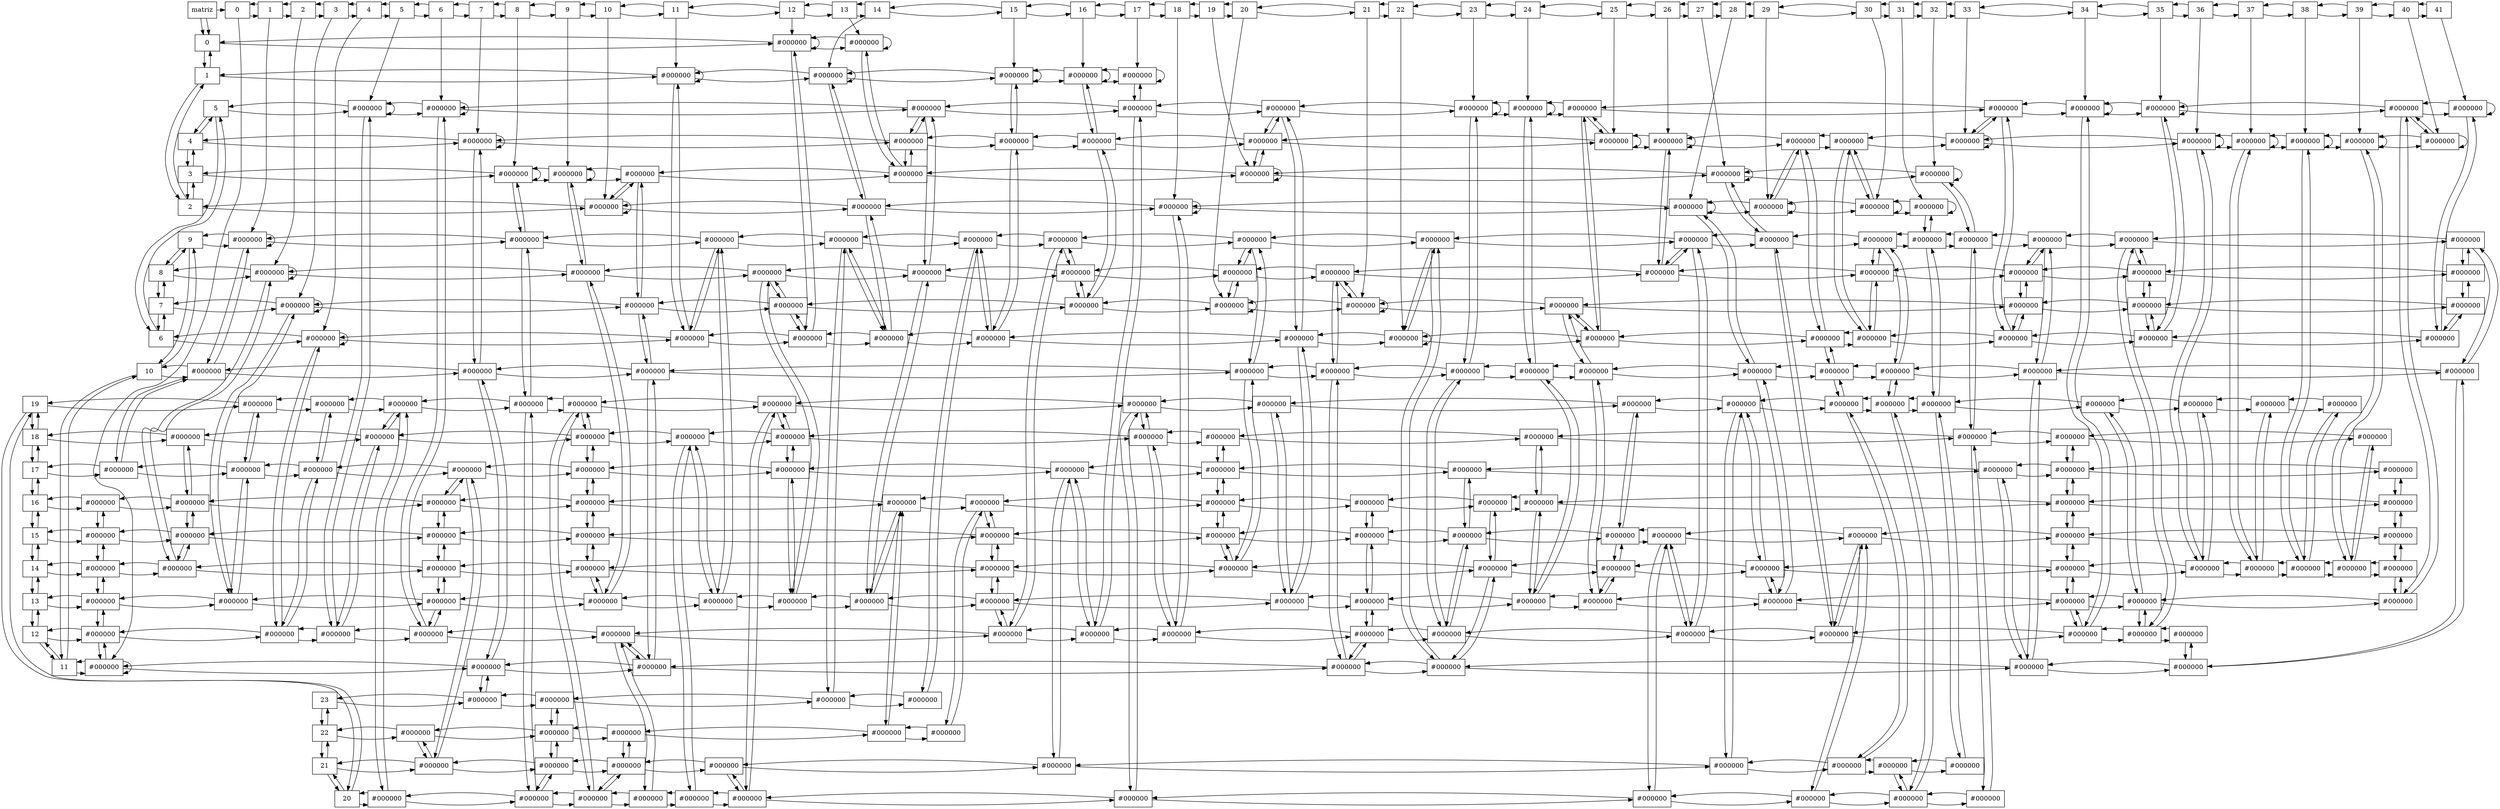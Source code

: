 digraph{
node[shape=box];{
rank=min;
matriz;n924870807[label="0"];
n909858231[label="1"];
n646443027[label="2"];
n444549100[label="3"];
n783282404[label="4"];
n1121295979[label="5"];
n1540094282[label="6"];
n996906488[label="7"];
n1787984545[label="8"];
n73045854[label="9"];
n6238006[label="10"];
n1736224400[label="11"];
n516069292[label="12"];
n1316094797[label="13"];
n925737770[label="14"];
n900174705[label="15"];
n1062346142[label="16"];
n1633945938[label="17"];
n998953639[label="18"];
n851440316[label="19"];
n489596824[label="20"];
n1556157430[label="21"];
n833879331[label="22"];
n2085934011[label="23"];
n338602446[label="24"];
n1084511774[label="25"];
n1859187148[label="26"];
n885206694[label="27"];
n1438814505[label="28"];
n926165289[label="29"];
n1577316498[label="30"];
n1939358698[label="31"];
n848482153[label="32"];
n620348787[label="33"];
n1707030046[label="34"];
n1409920592[label="35"];
n1891945023[label="36"];
n444353289[label="37"];
n116359582[label="38"];
n529384509[label="39"];
n1229877441[label="40"];
n831672034[label="41"];
}{
rank=same;
n1267456575[label="0"];
n987120479[label="#000000"];
n10810556[label="#000000"];
}{
rank=same;
n602038036[label="1"];
n908927861[label="#000000"];
n1047085652[label="#000000"];
n433016881[label="#000000"];
n686073571[label="#000000"];
n1997344257[label="#000000"];
}{
rank=same;
n50501974[label="2"];
n1622085599[label="#000000"];
n1844543127[label="#000000"];
n1922238510[label="#000000"];
n1699538691[label="#000000"];
n2097532290[label="#000000"];
n468062579[label="#000000"];
n1910421593[label="#000000"];
}{
rank=same;
n1940401566[label="3"];
n538085300[label="#000000"];
n190080844[label="#000000"];
n256641551[label="#000000"];
n1027216037[label="#000000"];
n161549713[label="#000000"];
n560424430[label="#000000"];
n1309941695[label="#000000"];
}{
rank=same;
n601265122[label="4"];
n572182412[label="#000000"];
n952665652[label="#000000"];
n1448054645[label="#000000"];
n1091653597[label="#000000"];
n889425628[label="#000000"];
n1233540974[label="#000000"];
n1670925580[label="#000000"];
n675055877[label="#000000"];
n23103408[label="#000000"];
n2049347029[label="#000000"];
n1534545840[label="#000000"];
n391090554[label="#000000"];
n311937316[label="#000000"];
n1544664710[label="#000000"];
n1039825019[label="#000000"];
}{
rank=same;
n1448471295[label="5"];
n2057816056[label="#000000"];
n735312812[label="#000000"];
n1166305037[label="#000000"];
n1023377232[label="#000000"];
n2024007472[label="#000000"];
n1276734739[label="#000000"];
n717477778[label="#000000"];
n1828792421[label="#000000"];
n175949970[label="#000000"];
n227167547[label="#000000"];
n968975455[label="#000000"];
n1567043842[label="#000000"];
n833837668[label="#000000"];
}{
rank=same;
n1854880508[label="6"];
n1558071534[label="#000000"];
n945134934[label="#000000"];
n320770114[label="#000000"];
n72417287[label="#000000"];
n719761755[label="#000000"];
n1045247612[label="#000000"];
n1505115511[label="#000000"];
n1441484670[label="#000000"];
n1243107569[label="#000000"];
n489779480[label="#000000"];
n1963244108[label="#000000"];
n2048625453[label="#000000"];
n1913439047[label="#000000"];
}{
rank=same;
n1688458671[label="7"];
n883279277[label="#000000"];
n306275063[label="#000000"];
n113483011[label="#000000"];
n2083995353[label="#000000"];
n1722090591[label="#000000"];
n2137691302[label="#000000"];
n1700476365[label="#000000"];
n551489097[label="#000000"];
n1855353329[label="#000000"];
n1165100833[label="#000000"];
}{
rank=same;
n2033956639[label="8"];
n558781239[label="#000000"];
n2081072918[label="#000000"];
n689241273[label="#000000"];
n221455819[label="#000000"];
n1580669105[label="#000000"];
n2007770742[label="#000000"];
n2035543310[label="#000000"];
n1843036818[label="#000000"];
n189725960[label="#000000"];
n499639681[label="#000000"];
n2065322154[label="#000000"];
n1122861897[label="#000000"];
}{
rank=same;
n1052217505[label="9"];
n486441243[label="#000000"];
n902307118[label="#000000"];
n454113045[label="#000000"];
n421629518[label="#000000"];
n1899967016[label="#000000"];
n82538572[label="#000000"];
n374363739[label="#000000"];
n60221729[label="#000000"];
n196097289[label="#000000"];
n1409703203[label="#000000"];
n1089485686[label="#000000"];
n1956318632[label="#000000"];
n2122937935[label="#000000"];
n402703352[label="#000000"];
n1508536325[label="#000000"];
n1966129373[label="#000000"];
}{
rank=same;
n1086257978[label="10"];
n1581252566[label="#000000"];
n1415562828[label="#000000"];
n664457778[label="#000000"];
n281709264[label="#000000"];
n833230416[label="#000000"];
n460184463[label="#000000"];
n1779925394[label="#000000"];
n776931850[label="#000000"];
n1328972037[label="#000000"];
n980589263[label="#000000"];
n1816102658[label="#000000"];
n980869077[label="#000000"];
n1102274359[label="#000000"];
}{
rank=same;
n1866010924[label="11"];
n2133757022[label="#000000"];
n1940552729[label="#000000"];
n675012540[label="#000000"];
n254544870[label="#000000"];
n74136097[label="#000000"];
n604095489[label="#000000"];
n1387346178[label="#000000"];
}{
rank=same;
n1034779529[label="12"];
n1615524911[label="#000000"];
n1245779435[label="#000000"];
n300108936[label="#000000"];
n1204034574[label="#000000"];
n1880646485[label="#000000"];
n850714352[label="#000000"];
n968377122[label="#000000"];
n1585122423[label="#000000"];
n1833623078[label="#000000"];
n2032000545[label="#000000"];
n38220659[label="#000000"];
n72982520[label="#000000"];
n1062849211[label="#000000"];
n681764775[label="#000000"];
n323323243[label="#000000"];
}{
rank=same;
n1529573028[label="13"];
n710310760[label="#000000"];
n360070746[label="#000000"];
n715628354[label="#000000"];
n720997116[label="#000000"];
n871184880[label="#000000"];
n390939961[label="#000000"];
n17204509[label="#000000"];
n1733185963[label="#000000"];
n1035388427[label="#000000"];
n1076836361[label="#000000"];
n1974760316[label="#000000"];
n1617078120[label="#000000"];
n1810867185[label="#000000"];
n1379475957[label="#000000"];
n71337821[label="#000000"];
n1911302490[label="#000000"];
}{
rank=same;
n1737161917[label="14"];
n2091343664[label="#000000"];
n2086491542[label="#000000"];
n1827341758[label="#000000"];
n1546941322[label="#000000"];
n447539683[label="#000000"];
n214695621[label="#000000"];
n943315991[label="#000000"];
n1206796473[label="#000000"];
n980437590[label="#000000"];
n1772008971[label="#000000"];
n523306571[label="#000000"];
n711943836[label="#000000"];
n309701501[label="#000000"];
n247953878[label="#000000"];
n424879387[label="#000000"];
}{
rank=same;
n1222241067[label="15"];
n2009632526[label="#000000"];
n1123303912[label="#000000"];
n1116720976[label="#000000"];
n1166603417[label="#000000"];
n1980474329[label="#000000"];
n370165745[label="#000000"];
n718929708[label="#000000"];
n678947538[label="#000000"];
n63537518[label="#000000"];
n393371945[label="#000000"];
n1924648052[label="#000000"];
n1702992266[label="#000000"];
n705472165[label="#000000"];
}{
rank=same;
n779350500[label="16"];
n1651199026[label="#000000"];
n189781052[label="#000000"];
n1144615550[label="#000000"];
n1970554828[label="#000000"];
n1304862604[label="#000000"];
n954031164[label="#000000"];
n930640859[label="#000000"];
n1625626847[label="#000000"];
n421970352[label="#000000"];
n1271415316[label="#000000"];
n1071257117[label="#000000"];
n1999753945[label="#000000"];
}{
rank=same;
n1479911118[label="17"];
n1365542718[label="#000000"];
n1054939633[label="#000000"];
n1195357166[label="#000000"];
n843677201[label="#000000"];
n1197556241[label="#000000"];
n1912202653[label="#000000"];
n1264814223[label="#000000"];
n841207300[label="#000000"];
n2141152155[label="#000000"];
n1106556152[label="#000000"];
n377781177[label="#000000"];
n981193859[label="#000000"];
}{
rank=same;
n1048374252[label="18"];
n1514920879[label="#000000"];
n1873226476[label="#000000"];
n194786391[label="#000000"];
n1390841155[label="#000000"];
n1458872851[label="#000000"];
n5378667[label="#000000"];
n1778819258[label="#000000"];
n208450604[label="#000000"];
n2138798984[label="#000000"];
n1865088838[label="#000000"];
n813076841[label="#000000"];
}{
rank=same;
n1498586783[label="19"];
n2102462726[label="#000000"];
n1161365797[label="#000000"];
n1103111474[label="#000000"];
n212594163[label="#000000"];
n2043141209[label="#000000"];
n1949995621[label="#000000"];
n882098277[label="#000000"];
n1736734577[label="#000000"];
n543578828[label="#000000"];
n7294239[label="#000000"];
n710223263[label="#000000"];
n1856954459[label="#000000"];
n2081191800[label="#000000"];
n116513363[label="#000000"];
n84639439[label="#000000"];
n473889293[label="#000000"];
n51837253[label="#000000"];
}{
rank=same;
n196970550[label="20"];
n1436447368[label="#000000"];
n1050350756[label="#000000"];
n175316707[label="#000000"];
n1835588515[label="#000000"];
n1262812852[label="#000000"];
n765259084[label="#000000"];
n1066035738[label="#000000"];
n345246603[label="#000000"];
n2026497779[label="#000000"];
n854950443[label="#000000"];
n1589896405[label="#000000"];
}{
rank=same;
n1790928085[label="21"];
n1576462607[label="#000000"];
n1133300800[label="#000000"];
n44592552[label="#000000"];
n329263332[label="#000000"];
n2037646606[label="#000000"];
n1556031660[label="#000000"];
n498846654[label="#000000"];
n256784357[label="#000000"];
n1456148343[label="#000000"];
}{
rank=same;
n1939126090[label="22"];
n808547517[label="#000000"];
n1312721985[label="#000000"];
n1082163782[label="#000000"];
n385369083[label="#000000"];
n760695045[label="#000000"];
}{
rank=same;
n397513834[label="23"];
n1399301736[label="#000000"];
n122994788[label="#000000"];
n282902250[label="#000000"];
n198539871[label="#000000"];
}matriz->n924870807;
n924870807->n909858231;
n909858231->n924870807;
n909858231->n646443027;
n646443027->n909858231;
n646443027->n444549100;
n444549100->n646443027;
n444549100->n783282404;
n783282404->n444549100;
n783282404->n1121295979;
n1121295979->n783282404;
n1121295979->n1540094282;
n1540094282->n1121295979;
n1540094282->n996906488;
n996906488->n1540094282;
n996906488->n1787984545;
n1787984545->n996906488;
n1787984545->n73045854;
n73045854->n1787984545;
n73045854->n6238006;
n6238006->n73045854;
n6238006->n1736224400;
n1736224400->n6238006;
n1736224400->n516069292;
n516069292->n1736224400;
n516069292->n1316094797;
n1316094797->n516069292;
n1316094797->n925737770;
n925737770->n1316094797;
n925737770->n900174705;
n900174705->n925737770;
n900174705->n1062346142;
n1062346142->n900174705;
n1062346142->n1633945938;
n1633945938->n1062346142;
n1633945938->n998953639;
n998953639->n1633945938;
n998953639->n851440316;
n851440316->n998953639;
n851440316->n489596824;
n489596824->n851440316;
n489596824->n1556157430;
n1556157430->n489596824;
n1556157430->n833879331;
n833879331->n1556157430;
n833879331->n2085934011;
n2085934011->n833879331;
n2085934011->n338602446;
n338602446->n2085934011;
n338602446->n1084511774;
n1084511774->n338602446;
n1084511774->n1859187148;
n1859187148->n1084511774;
n1859187148->n885206694;
n885206694->n1859187148;
n885206694->n1438814505;
n1438814505->n885206694;
n1438814505->n926165289;
n926165289->n1438814505;
n926165289->n1577316498;
n1577316498->n926165289;
n1577316498->n1939358698;
n1939358698->n1577316498;
n1939358698->n848482153;
n848482153->n1939358698;
n848482153->n620348787;
n620348787->n848482153;
n620348787->n1707030046;
n1707030046->n620348787;
n1707030046->n1409920592;
n1409920592->n1707030046;
n1409920592->n1891945023;
n1891945023->n1409920592;
n1891945023->n444353289;
n444353289->n1891945023;
n444353289->n116359582;
n116359582->n444353289;
n116359582->n529384509;
n529384509->n116359582;
n529384509->n1229877441;
n1229877441->n529384509;
n1229877441->n831672034;
n831672034->n1229877441;
matriz->n1267456575[rankdir=UD];
n1267456575->n602038036[rankdir=UD];
n602038036->n1267456575;
n602038036->n50501974[rankdir=UD];
n50501974->n602038036;
n50501974->n1940401566[rankdir=UD];
n1940401566->n50501974;
n1940401566->n601265122[rankdir=UD];
n601265122->n1940401566;
n601265122->n1448471295[rankdir=UD];
n1448471295->n601265122;
n1448471295->n1854880508[rankdir=UD];
n1854880508->n1448471295;
n1854880508->n1688458671[rankdir=UD];
n1688458671->n1854880508;
n1688458671->n2033956639[rankdir=UD];
n2033956639->n1688458671;
n2033956639->n1052217505[rankdir=UD];
n1052217505->n2033956639;
n1052217505->n1086257978[rankdir=UD];
n1086257978->n1052217505;
n1086257978->n1866010924[rankdir=UD];
n1866010924->n1086257978;
n1866010924->n1034779529[rankdir=UD];
n1034779529->n1866010924;
n1034779529->n1529573028[rankdir=UD];
n1529573028->n1034779529;
n1529573028->n1737161917[rankdir=UD];
n1737161917->n1529573028;
n1737161917->n1222241067[rankdir=UD];
n1222241067->n1737161917;
n1222241067->n779350500[rankdir=UD];
n779350500->n1222241067;
n779350500->n1479911118[rankdir=UD];
n1479911118->n779350500;
n1479911118->n1048374252[rankdir=UD];
n1048374252->n1479911118;
n1048374252->n1498586783[rankdir=UD];
n1498586783->n1048374252;
n1498586783->n196970550[rankdir=UD];
n196970550->n1498586783;
n196970550->n1790928085[rankdir=UD];
n1790928085->n196970550;
n1790928085->n1939126090[rankdir=UD];
n1939126090->n1790928085;
n1939126090->n397513834[rankdir=UD];
n397513834->n1939126090;
matriz->n1267456575[rankdir=UD];
n1267456575->n987120479;
n987120479->n1267456575;
n987120479->n10810556;
n10810556->n987120479;
n987120479->n320770114[rankdir=UD];
n320770114->n987120479;
n10810556->n1027216037[rankdir=UD];
n1027216037->n10810556;
n602038036->n908927861;
n908927861->n602038036;
n908927861->n1047085652;
n1047085652->n908927861;
n908927861->n945134934[rankdir=UD];
n945134934->n908927861;
n1047085652->n433016881;
n433016881->n1047085652;
n1047085652->n1844543127[rankdir=UD];
n1844543127->n1047085652;
n433016881->n686073571;
n686073571->n433016881;
n433016881->n1448054645[rankdir=UD];
n1448054645->n433016881;
n686073571->n1997344257;
n1997344257->n686073571;
n686073571->n1091653597[rankdir=UD];
n1091653597->n686073571;
n1997344257->n1023377232[rankdir=UD];
n1023377232->n1997344257;
n50501974->n1622085599;
n1622085599->n50501974;
n1622085599->n1844543127;
n1844543127->n1622085599;
n1622085599->n256641551[rankdir=UD];
n256641551->n1622085599;
n1844543127->n1922238510;
n1922238510->n1844543127;
n1844543127->n72417287[rankdir=UD];
n72417287->n1844543127;
n1922238510->n1699538691;
n1699538691->n1922238510;
n1922238510->n1585122423[rankdir=UD];
n1585122423->n1922238510;
n1699538691->n2097532290;
n2097532290->n1699538691;
n1699538691->n1328972037[rankdir=UD];
n1328972037->n1699538691;
n2097532290->n468062579;
n468062579->n2097532290;
n2097532290->n675055877[rankdir=UD];
n675055877->n2097532290;
n468062579->n1910421593;
n1910421593->n468062579;
n468062579->n23103408[rankdir=UD];
n23103408->n468062579;
n1910421593->n1956318632[rankdir=UD];
n1956318632->n1910421593;
n1940401566->n538085300;
n538085300->n1940401566;
n538085300->n190080844;
n190080844->n538085300;
n538085300->n902307118[rankdir=UD];
n902307118->n538085300;
n190080844->n256641551;
n256641551->n190080844;
n190080844->n2081072918[rankdir=UD];
n2081072918->n190080844;
n256641551->n1027216037;
n1027216037->n256641551;
n256641551->n306275063[rankdir=UD];
n306275063->n256641551;
n1027216037->n161549713;
n161549713->n1027216037;
n1027216037->n952665652[rankdir=UD];
n952665652->n1027216037;
n161549713->n560424430;
n560424430->n161549713;
n161549713->n889425628[rankdir=UD];
n889425628->n161549713;
n560424430->n1309941695;
n1309941695->n560424430;
n560424430->n1409703203[rankdir=UD];
n1409703203->n560424430;
n1309941695->n2122937935[rankdir=UD];
n2122937935->n1309941695;
n601265122->n572182412;
n572182412->n601265122;
n572182412->n952665652;
n952665652->n572182412;
n572182412->n1415562828[rankdir=UD];
n1415562828->n572182412;
n952665652->n1448054645;
n1448054645->n952665652;
n952665652->n1166305037[rankdir=UD];
n1166305037->n952665652;
n1448054645->n1091653597;
n1091653597->n1448054645;
n1448054645->n719761755[rankdir=UD];
n719761755->n1448054645;
n1091653597->n889425628;
n889425628->n1091653597;
n1091653597->n2083995353[rankdir=UD];
n2083995353->n1091653597;
n889425628->n1233540974;
n1233540974->n889425628;
n889425628->n2024007472[rankdir=UD];
n2024007472->n889425628;
n1233540974->n1670925580;
n1670925580->n1233540974;
n1233540974->n1828792421[rankdir=UD];
n1828792421->n1233540974;
n1670925580->n675055877;
n675055877->n1670925580;
n1670925580->n1843036818[rankdir=UD];
n1843036818->n1670925580;
n675055877->n23103408;
n23103408->n675055877;
n675055877->n1243107569[rankdir=UD];
n1243107569->n675055877;
n23103408->n2049347029;
n2049347029->n23103408;
n23103408->n489779480[rankdir=UD];
n489779480->n23103408;
n2049347029->n1534545840;
n1534545840->n2049347029;
n2049347029->n175949970[rankdir=UD];
n175949970->n2049347029;
n1534545840->n391090554;
n391090554->n1534545840;
n1534545840->n523306571[rankdir=UD];
n523306571->n1534545840;
n391090554->n311937316;
n311937316->n391090554;
n391090554->n711943836[rankdir=UD];
n711943836->n391090554;
n311937316->n1544664710;
n1544664710->n311937316;
n311937316->n309701501[rankdir=UD];
n309701501->n311937316;
n1544664710->n1039825019;
n1039825019->n1544664710;
n1544664710->n247953878[rankdir=UD];
n247953878->n1544664710;
n1039825019->n1567043842[rankdir=UD];
n1567043842->n1039825019;
n1448471295->n2057816056;
n2057816056->n1448471295;
n2057816056->n735312812;
n735312812->n2057816056;
n2057816056->n300108936[rankdir=UD];
n300108936->n2057816056;
n735312812->n1166305037;
n1166305037->n735312812;
n735312812->n1204034574[rankdir=UD];
n1204034574->n735312812;
n1166305037->n1023377232;
n1023377232->n1166305037;
n1166305037->n221455819[rankdir=UD];
n221455819->n1166305037;
n1023377232->n2024007472;
n2024007472->n1023377232;
n1023377232->n968377122[rankdir=UD];
n968377122->n1023377232;
n2024007472->n1276734739;
n1276734739->n2024007472;
n2024007472->n1045247612[rankdir=UD];
n1045247612->n2024007472;
n1276734739->n717477778;
n717477778->n1276734739;
n1276734739->n460184463[rankdir=UD];
n460184463->n1276734739;
n717477778->n1828792421;
n1828792421->n717477778;
n717477778->n1779925394[rankdir=UD];
n1779925394->n717477778;
n1828792421->n175949970;
n175949970->n1828792421;
n1828792421->n1441484670[rankdir=UD];
n1441484670->n1828792421;
n175949970->n227167547;
n227167547->n175949970;
n175949970->n1963244108[rankdir=UD];
n1963244108->n175949970;
n227167547->n968975455;
n968975455->n227167547;
n227167547->n1062849211[rankdir=UD];
n1062849211->n227167547;
n968975455->n1567043842;
n1567043842->n968975455;
n968975455->n2048625453[rankdir=UD];
n2048625453->n968975455;
n1567043842->n833837668;
n833837668->n1567043842;
n1567043842->n1911302490[rankdir=UD];
n1911302490->n1567043842;
n833837668->n1913439047[rankdir=UD];
n1913439047->n833837668;
n1854880508->n1558071534;
n1558071534->n1854880508;
n1558071534->n945134934;
n945134934->n1558071534;
n1558071534->n1245779435[rankdir=UD];
n1245779435->n1558071534;
n945134934->n320770114;
n320770114->n945134934;
n945134934->n454113045[rankdir=UD];
n454113045->n945134934;
n320770114->n72417287;
n72417287->n320770114;
n320770114->n113483011[rankdir=UD];
n113483011->n320770114;
n72417287->n719761755;
n719761755->n72417287;
n72417287->n421629518[rankdir=UD];
n421629518->n72417287;
n719761755->n1045247612;
n1045247612->n719761755;
n719761755->n1899967016[rankdir=UD];
n1899967016->n719761755;
n1045247612->n1505115511;
n1505115511->n1045247612;
n1045247612->n1035388427[rankdir=UD];
n1035388427->n1045247612;
n1505115511->n1441484670;
n1441484670->n1505115511;
n1505115511->n60221729[rankdir=UD];
n60221729->n1505115511;
n1441484670->n1243107569;
n1243107569->n1441484670;
n1441484670->n1700476365[rankdir=UD];
n1700476365->n1441484670;
n1243107569->n489779480;
n489779480->n1243107569;
n1243107569->n980589263[rankdir=UD];
n980589263->n1243107569;
n489779480->n1963244108;
n1963244108->n489779480;
n489779480->n189725960[rankdir=UD];
n189725960->n489779480;
n1963244108->n2048625453;
n2048625453->n1963244108;
n1963244108->n551489097[rankdir=UD];
n551489097->n1963244108;
n2048625453->n1913439047;
n1913439047->n2048625453;
n2048625453->n1855353329[rankdir=UD];
n1855353329->n2048625453;
n1913439047->n1165100833[rankdir=UD];
n1165100833->n1913439047;
n1688458671->n883279277;
n883279277->n1688458671;
n883279277->n306275063;
n306275063->n883279277;
n883279277->n360070746[rankdir=UD];
n360070746->n883279277;
n306275063->n113483011;
n113483011->n306275063;
n306275063->n664457778[rankdir=UD];
n664457778->n306275063;
n113483011->n2083995353;
n2083995353->n113483011;
n113483011->n689241273[rankdir=UD];
n689241273->n113483011;
n2083995353->n1722090591;
n1722090591->n2083995353;
n2083995353->n1580669105[rankdir=UD];
n1580669105->n2083995353;
n1722090591->n2137691302;
n2137691302->n1722090591;
n1722090591->n2007770742[rankdir=UD];
n2007770742->n1722090591;
n2137691302->n1700476365;
n1700476365->n2137691302;
n2137691302->n2035543310[rankdir=UD];
n2035543310->n2137691302;
n1700476365->n551489097;
n551489097->n1700476365;
n1700476365->n776931850[rankdir=UD];
n776931850->n1700476365;
n551489097->n1855353329;
n1855353329->n551489097;
n551489097->n499639681[rankdir=UD];
n499639681->n551489097;
n1855353329->n1165100833;
n1165100833->n1855353329;
n1855353329->n2065322154[rankdir=UD];
n2065322154->n1855353329;
n1165100833->n1122861897[rankdir=UD];
n1122861897->n1165100833;
n2033956639->n558781239;
n558781239->n2033956639;
n558781239->n2081072918;
n2081072918->n558781239;
n558781239->n2086491542[rankdir=UD];
n2086491542->n558781239;
n2081072918->n689241273;
n689241273->n2081072918;
n2081072918->n720997116[rankdir=UD];
n720997116->n2081072918;
n689241273->n221455819;
n221455819->n689241273;
n689241273->n390939961[rankdir=UD];
n390939961->n689241273;
n221455819->n1580669105;
n1580669105->n221455819;
n221455819->n17204509[rankdir=UD];
n17204509->n221455819;
n1580669105->n2007770742;
n2007770742->n1580669105;
n1580669105->n82538572[rankdir=UD];
n82538572->n1580669105;
n2007770742->n2035543310;
n2035543310->n2007770742;
n2007770742->n374363739[rankdir=UD];
n374363739->n2007770742;
n2035543310->n1843036818;
n1843036818->n2035543310;
n2035543310->n833230416[rankdir=UD];
n833230416->n2035543310;
n1843036818->n189725960;
n189725960->n1843036818;
n1843036818->n196097289[rankdir=UD];
n196097289->n1843036818;
n189725960->n499639681;
n499639681->n189725960;
n189725960->n1089485686[rankdir=UD];
n1089485686->n189725960;
n499639681->n2065322154;
n2065322154->n499639681;
n499639681->n402703352[rankdir=UD];
n402703352->n499639681;
n2065322154->n1122861897;
n1122861897->n2065322154;
n2065322154->n1508536325[rankdir=UD];
n1508536325->n2065322154;
n1122861897->n1966129373[rankdir=UD];
n1966129373->n1122861897;
n1052217505->n486441243;
n486441243->n1052217505;
n486441243->n902307118;
n902307118->n486441243;
n486441243->n1581252566[rankdir=UD];
n1581252566->n486441243;
n902307118->n454113045;
n454113045->n902307118;
n902307118->n212594163[rankdir=UD];
n212594163->n902307118;
n454113045->n421629518;
n421629518->n454113045;
n454113045->n871184880[rankdir=UD];
n871184880->n454113045;
n421629518->n1899967016;
n1899967016->n421629518;
n421629518->n282902250[rankdir=UD];
n282902250->n421629518;
n1899967016->n82538572;
n82538572->n1899967016;
n1899967016->n198539871[rankdir=UD];
n198539871->n1899967016;
n82538572->n374363739;
n374363739->n82538572;
n82538572->n850714352[rankdir=UD];
n850714352->n82538572;
n374363739->n60221729;
n60221729->n374363739;
n374363739->n281709264[rankdir=UD];
n281709264->n374363739;
n60221729->n196097289;
n196097289->n60221729;
n60221729->n74136097[rankdir=UD];
n74136097->n60221729;
n196097289->n1409703203;
n1409703203->n196097289;
n196097289->n38220659[rankdir=UD];
n38220659->n196097289;
n1409703203->n1089485686;
n1089485686->n1409703203;
n1409703203->n72982520[rankdir=UD];
n72982520->n1409703203;
n1089485686->n1956318632;
n1956318632->n1089485686;
n1089485686->n1816102658[rankdir=UD];
n1816102658->n1089485686;
n1956318632->n2122937935;
n2122937935->n1956318632;
n1956318632->n2081191800[rankdir=UD];
n2081191800->n1956318632;
n2122937935->n402703352;
n402703352->n2122937935;
n2122937935->n2138798984[rankdir=UD];
n2138798984->n2122937935;
n402703352->n1508536325;
n1508536325->n402703352;
n402703352->n980869077[rankdir=UD];
n980869077->n402703352;
n1508536325->n1966129373;
n1966129373->n1508536325;
n1508536325->n681764775[rankdir=UD];
n681764775->n1508536325;
n1966129373->n1102274359[rankdir=UD];
n1102274359->n1966129373;
n1086257978->n1581252566;
n1581252566->n1086257978;
n1581252566->n1415562828;
n1415562828->n1581252566;
n1581252566->n1365542718[rankdir=UD];
n1365542718->n1581252566;
n1415562828->n664457778;
n664457778->n1415562828;
n1415562828->n1940552729[rankdir=UD];
n1940552729->n1415562828;
n664457778->n281709264;
n281709264->n664457778;
n664457778->n675012540[rankdir=UD];
n675012540->n664457778;
n281709264->n833230416;
n833230416->n281709264;
n281709264->n214695621[rankdir=UD];
n214695621->n281709264;
n833230416->n460184463;
n460184463->n833230416;
n833230416->n254544870[rankdir=UD];
n254544870->n833230416;
n460184463->n1779925394;
n1779925394->n460184463;
n460184463->n2032000545[rankdir=UD];
n2032000545->n460184463;
n1779925394->n776931850;
n776931850->n1779925394;
n1779925394->n1974760316[rankdir=UD];
n1974760316->n1779925394;
n776931850->n1328972037;
n1328972037->n776931850;
n776931850->n1617078120[rankdir=UD];
n1617078120->n776931850;
n1328972037->n980589263;
n980589263->n1328972037;
n1328972037->n1810867185[rankdir=UD];
n1810867185->n1328972037;
n980589263->n1816102658;
n1816102658->n980589263;
n980589263->n710223263[rankdir=UD];
n710223263->n980589263;
n1816102658->n980869077;
n980869077->n1816102658;
n1816102658->n1856954459[rankdir=UD];
n1856954459->n1816102658;
n980869077->n1102274359;
n1102274359->n980869077;
n980869077->n604095489[rankdir=UD];
n604095489->n980869077;
n1102274359->n1387346178[rankdir=UD];
n1387346178->n1102274359;
n1866010924->n2133757022;
n2133757022->n1866010924;
n2133757022->n1940552729;
n1940552729->n2133757022;
n2133757022->n1615524911[rankdir=UD];
n1615524911->n2133757022;
n1940552729->n675012540;
n675012540->n1940552729;
n1940552729->n1399301736[rankdir=UD];
n1399301736->n1940552729;
n675012540->n254544870;
n254544870->n675012540;
n675012540->n1880646485[rankdir=UD];
n1880646485->n675012540;
n254544870->n74136097;
n74136097->n254544870;
n254544870->n1833623078[rankdir=UD];
n1833623078->n254544870;
n74136097->n604095489;
n604095489->n74136097;
n74136097->n943315991[rankdir=UD];
n943315991->n74136097;
n604095489->n1387346178;
n1387346178->n604095489;
n604095489->n1106556152[rankdir=UD];
n1106556152->n604095489;
n1387346178->n323323243[rankdir=UD];
n323323243->n1387346178;
n1034779529->n1615524911;
n1615524911->n1034779529;
n1615524911->n1245779435;
n1245779435->n1615524911;
n1615524911->n710310760[rankdir=UD];
n710310760->n1615524911;
n1245779435->n300108936;
n300108936->n1245779435;
n1245779435->n1195357166[rankdir=UD];
n1195357166->n1245779435;
n300108936->n1204034574;
n1204034574->n300108936;
n300108936->n1873226476[rankdir=UD];
n1873226476->n300108936;
n1204034574->n1880646485;
n1880646485->n1204034574;
n1204034574->n715628354[rankdir=UD];
n715628354->n1204034574;
n1880646485->n850714352;
n850714352->n1880646485;
n1880646485->n1835588515[rankdir=UD];
n1835588515->n1880646485;
n850714352->n968377122;
n968377122->n850714352;
n850714352->n1733185963[rankdir=UD];
n1733185963->n850714352;
n968377122->n1585122423;
n1585122423->n968377122;
n968377122->n1264814223[rankdir=UD];
n1264814223->n968377122;
n1585122423->n1833623078;
n1833623078->n1585122423;
n1585122423->n5378667[rankdir=UD];
n5378667->n1585122423;
n1833623078->n2032000545;
n2032000545->n1833623078;
n1833623078->n1076836361[rankdir=UD];
n1076836361->n1833623078;
n2032000545->n38220659;
n38220659->n2032000545;
n2032000545->n678947538[rankdir=UD];
n678947538->n2032000545;
n38220659->n72982520;
n72982520->n38220659;
n38220659->n393371945[rankdir=UD];
n393371945->n38220659;
n72982520->n1062849211;
n1062849211->n72982520;
n72982520->n1924648052[rankdir=UD];
n1924648052->n72982520;
n1062849211->n681764775;
n681764775->n1062849211;
n1062849211->n1379475957[rankdir=UD];
n1379475957->n1062849211;
n681764775->n323323243;
n323323243->n681764775;
n681764775->n71337821[rankdir=UD];
n71337821->n681764775;
n1529573028->n710310760;
n710310760->n1529573028;
n710310760->n360070746;
n360070746->n710310760;
n710310760->n2091343664[rankdir=UD];
n2091343664->n710310760;
n360070746->n715628354;
n715628354->n360070746;
n360070746->n1054939633[rankdir=UD];
n1054939633->n360070746;
n715628354->n720997116;
n720997116->n715628354;
n715628354->n1827341758[rankdir=UD];
n1827341758->n715628354;
n720997116->n871184880;
n871184880->n720997116;
n720997116->n1546941322[rankdir=UD];
n1546941322->n720997116;
n871184880->n390939961;
n390939961->n871184880;
n871184880->n1390841155[rankdir=UD];
n1390841155->n871184880;
n390939961->n17204509;
n17204509->n390939961;
n390939961->n1912202653[rankdir=UD];
n1912202653->n390939961;
n17204509->n1733185963;
n1733185963->n17204509;
n17204509->n1304862604[rankdir=UD];
n1304862604->n17204509;
n1733185963->n1035388427;
n1035388427->n1733185963;
n1733185963->n447539683[rankdir=UD];
n447539683->n1733185963;
n1035388427->n1076836361;
n1076836361->n1035388427;
n1035388427->n1736734577[rankdir=UD];
n1736734577->n1035388427;
n1076836361->n1974760316;
n1974760316->n1076836361;
n1076836361->n718929708[rankdir=UD];
n718929708->n1076836361;
n1974760316->n1617078120;
n1617078120->n1974760316;
n1974760316->n1271415316[rankdir=UD];
n1271415316->n1974760316;
n1617078120->n1810867185;
n1810867185->n1617078120;
n1617078120->n1206796473[rankdir=UD];
n1206796473->n1617078120;
n1810867185->n1379475957;
n1379475957->n1810867185;
n1810867185->n980437590[rankdir=UD];
n980437590->n1810867185;
n1379475957->n71337821;
n71337821->n1379475957;
n1379475957->n1772008971[rankdir=UD];
n1772008971->n1379475957;
n71337821->n1911302490;
n1911302490->n71337821;
n71337821->n116513363[rankdir=UD];
n116513363->n71337821;
n1911302490->n424879387[rankdir=UD];
n424879387->n1911302490;
n1737161917->n2091343664;
n2091343664->n1737161917;
n2091343664->n2086491542;
n2086491542->n2091343664;
n2091343664->n2009632526[rankdir=UD];
n2009632526->n2091343664;
n2086491542->n1827341758;
n1827341758->n2086491542;
n2086491542->n1123303912[rankdir=UD];
n1123303912->n2086491542;
n1827341758->n1546941322;
n1546941322->n1827341758;
n1827341758->n1116720976[rankdir=UD];
n1116720976->n1827341758;
n1546941322->n447539683;
n447539683->n1546941322;
n1546941322->n1166603417[rankdir=UD];
n1166603417->n1546941322;
n447539683->n214695621;
n214695621->n447539683;
n447539683->n1980474329[rankdir=UD];
n1980474329->n447539683;
n214695621->n943315991;
n943315991->n214695621;
n214695621->n370165745[rankdir=UD];
n370165745->n214695621;
n943315991->n1206796473;
n1206796473->n943315991;
n943315991->n421970352[rankdir=UD];
n421970352->n943315991;
n1206796473->n980437590;
n980437590->n1206796473;
n1206796473->n63537518[rankdir=UD];
n63537518->n1206796473;
n980437590->n1772008971;
n1772008971->n980437590;
n980437590->n7294239[rankdir=UD];
n7294239->n980437590;
n1772008971->n523306571;
n523306571->n1772008971;
n1772008971->n1702992266[rankdir=UD];
n1702992266->n1772008971;
n523306571->n711943836;
n711943836->n523306571;
n523306571->n84639439[rankdir=UD];
n84639439->n523306571;
n711943836->n309701501;
n309701501->n711943836;
n711943836->n473889293[rankdir=UD];
n473889293->n711943836;
n309701501->n247953878;
n247953878->n309701501;
n309701501->n51837253[rankdir=UD];
n51837253->n309701501;
n247953878->n424879387;
n424879387->n247953878;
n247953878->n813076841[rankdir=UD];
n813076841->n247953878;
n424879387->n705472165[rankdir=UD];
n705472165->n424879387;
n1222241067->n2009632526;
n2009632526->n1222241067;
n2009632526->n1123303912;
n1123303912->n2009632526;
n2009632526->n1651199026[rankdir=UD];
n1651199026->n2009632526;
n1123303912->n1116720976;
n1116720976->n1123303912;
n1123303912->n189781052[rankdir=UD];
n189781052->n1123303912;
n1116720976->n1166603417;
n1166603417->n1116720976;
n1116720976->n1144615550[rankdir=UD];
n1144615550->n1116720976;
n1166603417->n1980474329;
n1980474329->n1166603417;
n1166603417->n1970554828[rankdir=UD];
n1970554828->n1166603417;
n1980474329->n370165745;
n370165745->n1980474329;
n1980474329->n954031164[rankdir=UD];
n954031164->n1980474329;
n370165745->n718929708;
n718929708->n370165745;
n370165745->n930640859[rankdir=UD];
n930640859->n370165745;
n718929708->n678947538;
n678947538->n718929708;
n718929708->n1625626847[rankdir=UD];
n1625626847->n718929708;
n678947538->n63537518;
n63537518->n678947538;
n678947538->n2141152155[rankdir=UD];
n2141152155->n678947538;
n63537518->n393371945;
n393371945->n63537518;
n63537518->n543578828[rankdir=UD];
n543578828->n63537518;
n393371945->n1924648052;
n1924648052->n393371945;
n393371945->n345246603[rankdir=UD];
n345246603->n393371945;
n1924648052->n1702992266;
n1702992266->n1924648052;
n1924648052->n2026497779[rankdir=UD];
n2026497779->n1924648052;
n1702992266->n705472165;
n705472165->n1702992266;
n1702992266->n1071257117[rankdir=UD];
n1071257117->n1702992266;
n705472165->n1999753945[rankdir=UD];
n1999753945->n705472165;
n779350500->n1651199026;
n1651199026->n779350500;
n1651199026->n189781052;
n189781052->n1651199026;
n189781052->n1144615550;
n1144615550->n189781052;
n189781052->n1514920879[rankdir=UD];
n1514920879->n189781052;
n1144615550->n1970554828;
n1970554828->n1144615550;
n1144615550->n843677201[rankdir=UD];
n843677201->n1144615550;
n1970554828->n1304862604;
n1304862604->n1970554828;
n1970554828->n1197556241[rankdir=UD];
n1197556241->n1970554828;
n1304862604->n954031164;
n954031164->n1304862604;
n1304862604->n385369083[rankdir=UD];
n385369083->n1304862604;
n954031164->n930640859;
n930640859->n954031164;
n954031164->n760695045[rankdir=UD];
n760695045->n954031164;
n930640859->n1625626847;
n1625626847->n930640859;
n930640859->n841207300[rankdir=UD];
n841207300->n930640859;
n1625626847->n421970352;
n421970352->n1625626847;
n421970352->n1271415316;
n1271415316->n421970352;
n1271415316->n1071257117;
n1071257117->n1271415316;
n1271415316->n208450604[rankdir=UD];
n208450604->n1271415316;
n1071257117->n1999753945;
n1999753945->n1071257117;
n1071257117->n377781177[rankdir=UD];
n377781177->n1071257117;
n1999753945->n981193859[rankdir=UD];
n981193859->n1999753945;
n1479911118->n1365542718;
n1365542718->n1479911118;
n1365542718->n1054939633;
n1054939633->n1365542718;
n1054939633->n1195357166;
n1195357166->n1054939633;
n1054939633->n2102462726[rankdir=UD];
n2102462726->n1054939633;
n1195357166->n843677201;
n843677201->n1195357166;
n1195357166->n1161365797[rankdir=UD];
n1161365797->n1195357166;
n843677201->n1197556241;
n1197556241->n843677201;
n843677201->n1576462607[rankdir=UD];
n1576462607->n843677201;
n1197556241->n1912202653;
n1912202653->n1197556241;
n1197556241->n194786391[rankdir=UD];
n194786391->n1197556241;
n1912202653->n1264814223;
n1264814223->n1912202653;
n1912202653->n1458872851[rankdir=UD];
n1458872851->n1912202653;
n1264814223->n841207300;
n841207300->n1264814223;
n1264814223->n2037646606[rankdir=UD];
n2037646606->n1264814223;
n841207300->n2141152155;
n2141152155->n841207300;
n841207300->n1778819258[rankdir=UD];
n1778819258->n841207300;
n2141152155->n1106556152;
n1106556152->n2141152155;
n1106556152->n377781177;
n377781177->n1106556152;
n377781177->n981193859;
n981193859->n377781177;
n377781177->n1865088838[rankdir=UD];
n1865088838->n377781177;
n1048374252->n1514920879;
n1514920879->n1048374252;
n1514920879->n1873226476;
n1873226476->n1514920879;
n1873226476->n194786391;
n194786391->n1873226476;
n1873226476->n1103111474[rankdir=UD];
n1103111474->n1873226476;
n194786391->n1390841155;
n1390841155->n194786391;
n194786391->n2043141209[rankdir=UD];
n2043141209->n194786391;
n1390841155->n1458872851;
n1458872851->n1390841155;
n1390841155->n1262812852[rankdir=UD];
n1262812852->n1390841155;
n1458872851->n5378667;
n5378667->n1458872851;
n1458872851->n1949995621[rankdir=UD];
n1949995621->n1458872851;
n5378667->n1778819258;
n1778819258->n5378667;
n5378667->n882098277[rankdir=UD];
n882098277->n5378667;
n1778819258->n208450604;
n208450604->n1778819258;
n208450604->n2138798984;
n2138798984->n208450604;
n2138798984->n1865088838;
n1865088838->n2138798984;
n2138798984->n1589896405[rankdir=UD];
n1589896405->n2138798984;
n1865088838->n813076841;
n813076841->n1865088838;
n1498586783->n2102462726;
n2102462726->n1498586783;
n2102462726->n1161365797;
n1161365797->n2102462726;
n1161365797->n1103111474;
n1103111474->n1161365797;
n1103111474->n212594163;
n212594163->n1103111474;
n1103111474->n1436447368[rankdir=UD];
n1436447368->n1103111474;
n212594163->n2043141209;
n2043141209->n212594163;
n212594163->n1050350756[rankdir=UD];
n1050350756->n212594163;
n2043141209->n1949995621;
n1949995621->n2043141209;
n2043141209->n175316707[rankdir=UD];
n175316707->n2043141209;
n1949995621->n882098277;
n882098277->n1949995621;
n1949995621->n765259084[rankdir=UD];
n765259084->n1949995621;
n882098277->n1736734577;
n1736734577->n882098277;
n882098277->n1066035738[rankdir=UD];
n1066035738->n882098277;
n1736734577->n543578828;
n543578828->n1736734577;
n543578828->n7294239;
n7294239->n543578828;
n7294239->n710223263;
n710223263->n7294239;
n7294239->n1556031660[rankdir=UD];
n1556031660->n7294239;
n710223263->n1856954459;
n1856954459->n710223263;
n710223263->n498846654[rankdir=UD];
n498846654->n710223263;
n1856954459->n2081191800;
n2081191800->n1856954459;
n1856954459->n854950443[rankdir=UD];
n854950443->n1856954459;
n2081191800->n116513363;
n116513363->n2081191800;
n2081191800->n1456148343[rankdir=UD];
n1456148343->n2081191800;
n116513363->n84639439;
n84639439->n116513363;
n84639439->n473889293;
n473889293->n84639439;
n473889293->n51837253;
n51837253->n473889293;
n196970550->n1436447368;
n1436447368->n196970550;
n1436447368->n1050350756;
n1050350756->n1436447368;
n1050350756->n175316707;
n175316707->n1050350756;
n1050350756->n1133300800[rankdir=UD];
n1133300800->n1050350756;
n175316707->n1835588515;
n1835588515->n175316707;
n175316707->n44592552[rankdir=UD];
n44592552->n175316707;
n1835588515->n1262812852;
n1262812852->n1835588515;
n1262812852->n765259084;
n765259084->n1262812852;
n765259084->n1066035738;
n1066035738->n765259084;
n765259084->n329263332[rankdir=UD];
n329263332->n765259084;
n1066035738->n345246603;
n345246603->n1066035738;
n345246603->n2026497779;
n2026497779->n345246603;
n2026497779->n854950443;
n854950443->n2026497779;
n854950443->n1589896405;
n1589896405->n854950443;
n854950443->n256784357[rankdir=UD];
n256784357->n854950443;
n1790928085->n1576462607;
n1576462607->n1790928085;
n1576462607->n1133300800;
n1133300800->n1576462607;
n1576462607->n808547517[rankdir=UD];
n808547517->n1576462607;
n1133300800->n44592552;
n44592552->n1133300800;
n1133300800->n1312721985[rankdir=UD];
n1312721985->n1133300800;
n44592552->n329263332;
n329263332->n44592552;
n44592552->n1082163782[rankdir=UD];
n1082163782->n44592552;
n329263332->n2037646606;
n2037646606->n329263332;
n2037646606->n1556031660;
n1556031660->n2037646606;
n1556031660->n498846654;
n498846654->n1556031660;
n498846654->n256784357;
n256784357->n498846654;
n256784357->n1456148343;
n1456148343->n256784357;
n1939126090->n808547517;
n808547517->n1939126090;
n808547517->n1312721985;
n1312721985->n808547517;
n1312721985->n1082163782;
n1082163782->n1312721985;
n1312721985->n122994788[rankdir=UD];
n122994788->n1312721985;
n1082163782->n385369083;
n385369083->n1082163782;
n385369083->n760695045;
n760695045->n385369083;
n397513834->n1399301736;
n1399301736->n397513834;
n1399301736->n122994788;
n122994788->n1399301736;
n122994788->n282902250;
n282902250->n122994788;
n282902250->n198539871;
n198539871->n282902250;
n924870807->n2133757022[rankdir=UD];
n2133757022->n2133757022;
n909858231->n486441243[rankdir=UD];
n486441243->n486441243;
n646443027->n558781239[rankdir=UD];
n558781239->n558781239;
n444549100->n883279277[rankdir=UD];
n883279277->n883279277;
n783282404->n1558071534[rankdir=UD];
n1558071534->n1558071534;
n1121295979->n2057816056[rankdir=UD];
n2057816056->n2057816056;
n1540094282->n735312812[rankdir=UD];
n735312812->n735312812;
n996906488->n572182412[rankdir=UD];
n572182412->n572182412;
n1787984545->n538085300[rankdir=UD];
n538085300->n538085300;
n73045854->n190080844[rankdir=UD];
n190080844->n190080844;
n6238006->n1622085599[rankdir=UD];
n1622085599->n1622085599;
n1736224400->n908927861[rankdir=UD];
n908927861->n908927861;
n516069292->n987120479[rankdir=UD];
n987120479->n987120479;
n1316094797->n10810556[rankdir=UD];
n10810556->n10810556;
n925737770->n1047085652[rankdir=UD];
n1047085652->n1047085652;
n900174705->n433016881[rankdir=UD];
n433016881->n433016881;
n1062346142->n686073571[rankdir=UD];
n686073571->n686073571;
n1633945938->n1997344257[rankdir=UD];
n1997344257->n1997344257;
n998953639->n1922238510[rankdir=UD];
n1922238510->n1922238510;
n851440316->n161549713[rankdir=UD];
n161549713->n161549713;
n489596824->n1722090591[rankdir=UD];
n1722090591->n1722090591;
n1556157430->n2137691302[rankdir=UD];
n2137691302->n2137691302;
n833879331->n1505115511[rankdir=UD];
n1505115511->n1505115511;
n2085934011->n1276734739[rankdir=UD];
n1276734739->n1276734739;
n338602446->n717477778[rankdir=UD];
n717477778->n717477778;
n1084511774->n1233540974[rankdir=UD];
n1233540974->n1233540974;
n1859187148->n1670925580[rankdir=UD];
n1670925580->n1670925580;
n885206694->n560424430[rankdir=UD];
n560424430->n560424430;
n1438814505->n1699538691[rankdir=UD];
n1699538691->n1699538691;
n926165289->n2097532290[rankdir=UD];
n2097532290->n2097532290;
n1577316498->n468062579[rankdir=UD];
n468062579->n468062579;
n1939358698->n1910421593[rankdir=UD];
n1910421593->n1910421593;
n848482153->n1309941695[rankdir=UD];
n1309941695->n1309941695;
n620348787->n2049347029[rankdir=UD];
n2049347029->n2049347029;
n1707030046->n227167547[rankdir=UD];
n227167547->n227167547;
n1409920592->n968975455[rankdir=UD];
n968975455->n968975455;
n1891945023->n1534545840[rankdir=UD];
n1534545840->n1534545840;
n444353289->n391090554[rankdir=UD];
n391090554->n391090554;
n116359582->n311937316[rankdir=UD];
n311937316->n311937316;
n529384509->n1544664710[rankdir=UD];
n1544664710->n1544664710;
n1229877441->n1039825019[rankdir=UD];
n1039825019->n1039825019;
n831672034->n833837668[rankdir=UD];
n833837668->n833837668;
}